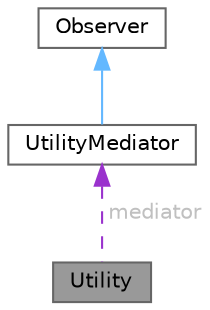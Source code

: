 digraph "Utility"
{
 // LATEX_PDF_SIZE
  bgcolor="transparent";
  edge [fontname=Helvetica,fontsize=10,labelfontname=Helvetica,labelfontsize=10];
  node [fontname=Helvetica,fontsize=10,shape=box,height=0.2,width=0.4];
  Node1 [id="Node000001",label="Utility",height=0.2,width=0.4,color="gray40", fillcolor="grey60", style="filled", fontcolor="black",tooltip="A class that represents a utility service in the city."];
  Node2 -> Node1 [id="edge3_Node000001_Node000002",dir="back",color="darkorchid3",style="dashed",tooltip=" ",label=" mediator",fontcolor="grey" ];
  Node2 [id="Node000002",label="UtilityMediator",height=0.2,width=0.4,color="gray40", fillcolor="white", style="filled",URL="$classUtilityMediator.html",tooltip="A class that manages resource distribution for utilities."];
  Node3 -> Node2 [id="edge4_Node000002_Node000003",dir="back",color="steelblue1",style="solid",tooltip=" "];
  Node3 [id="Node000003",label="Observer",height=0.2,width=0.4,color="gray40", fillcolor="white", style="filled",URL="$classObserver.html",tooltip="Interface for objects that need to be notified of changes in resource types and quantities."];
}
